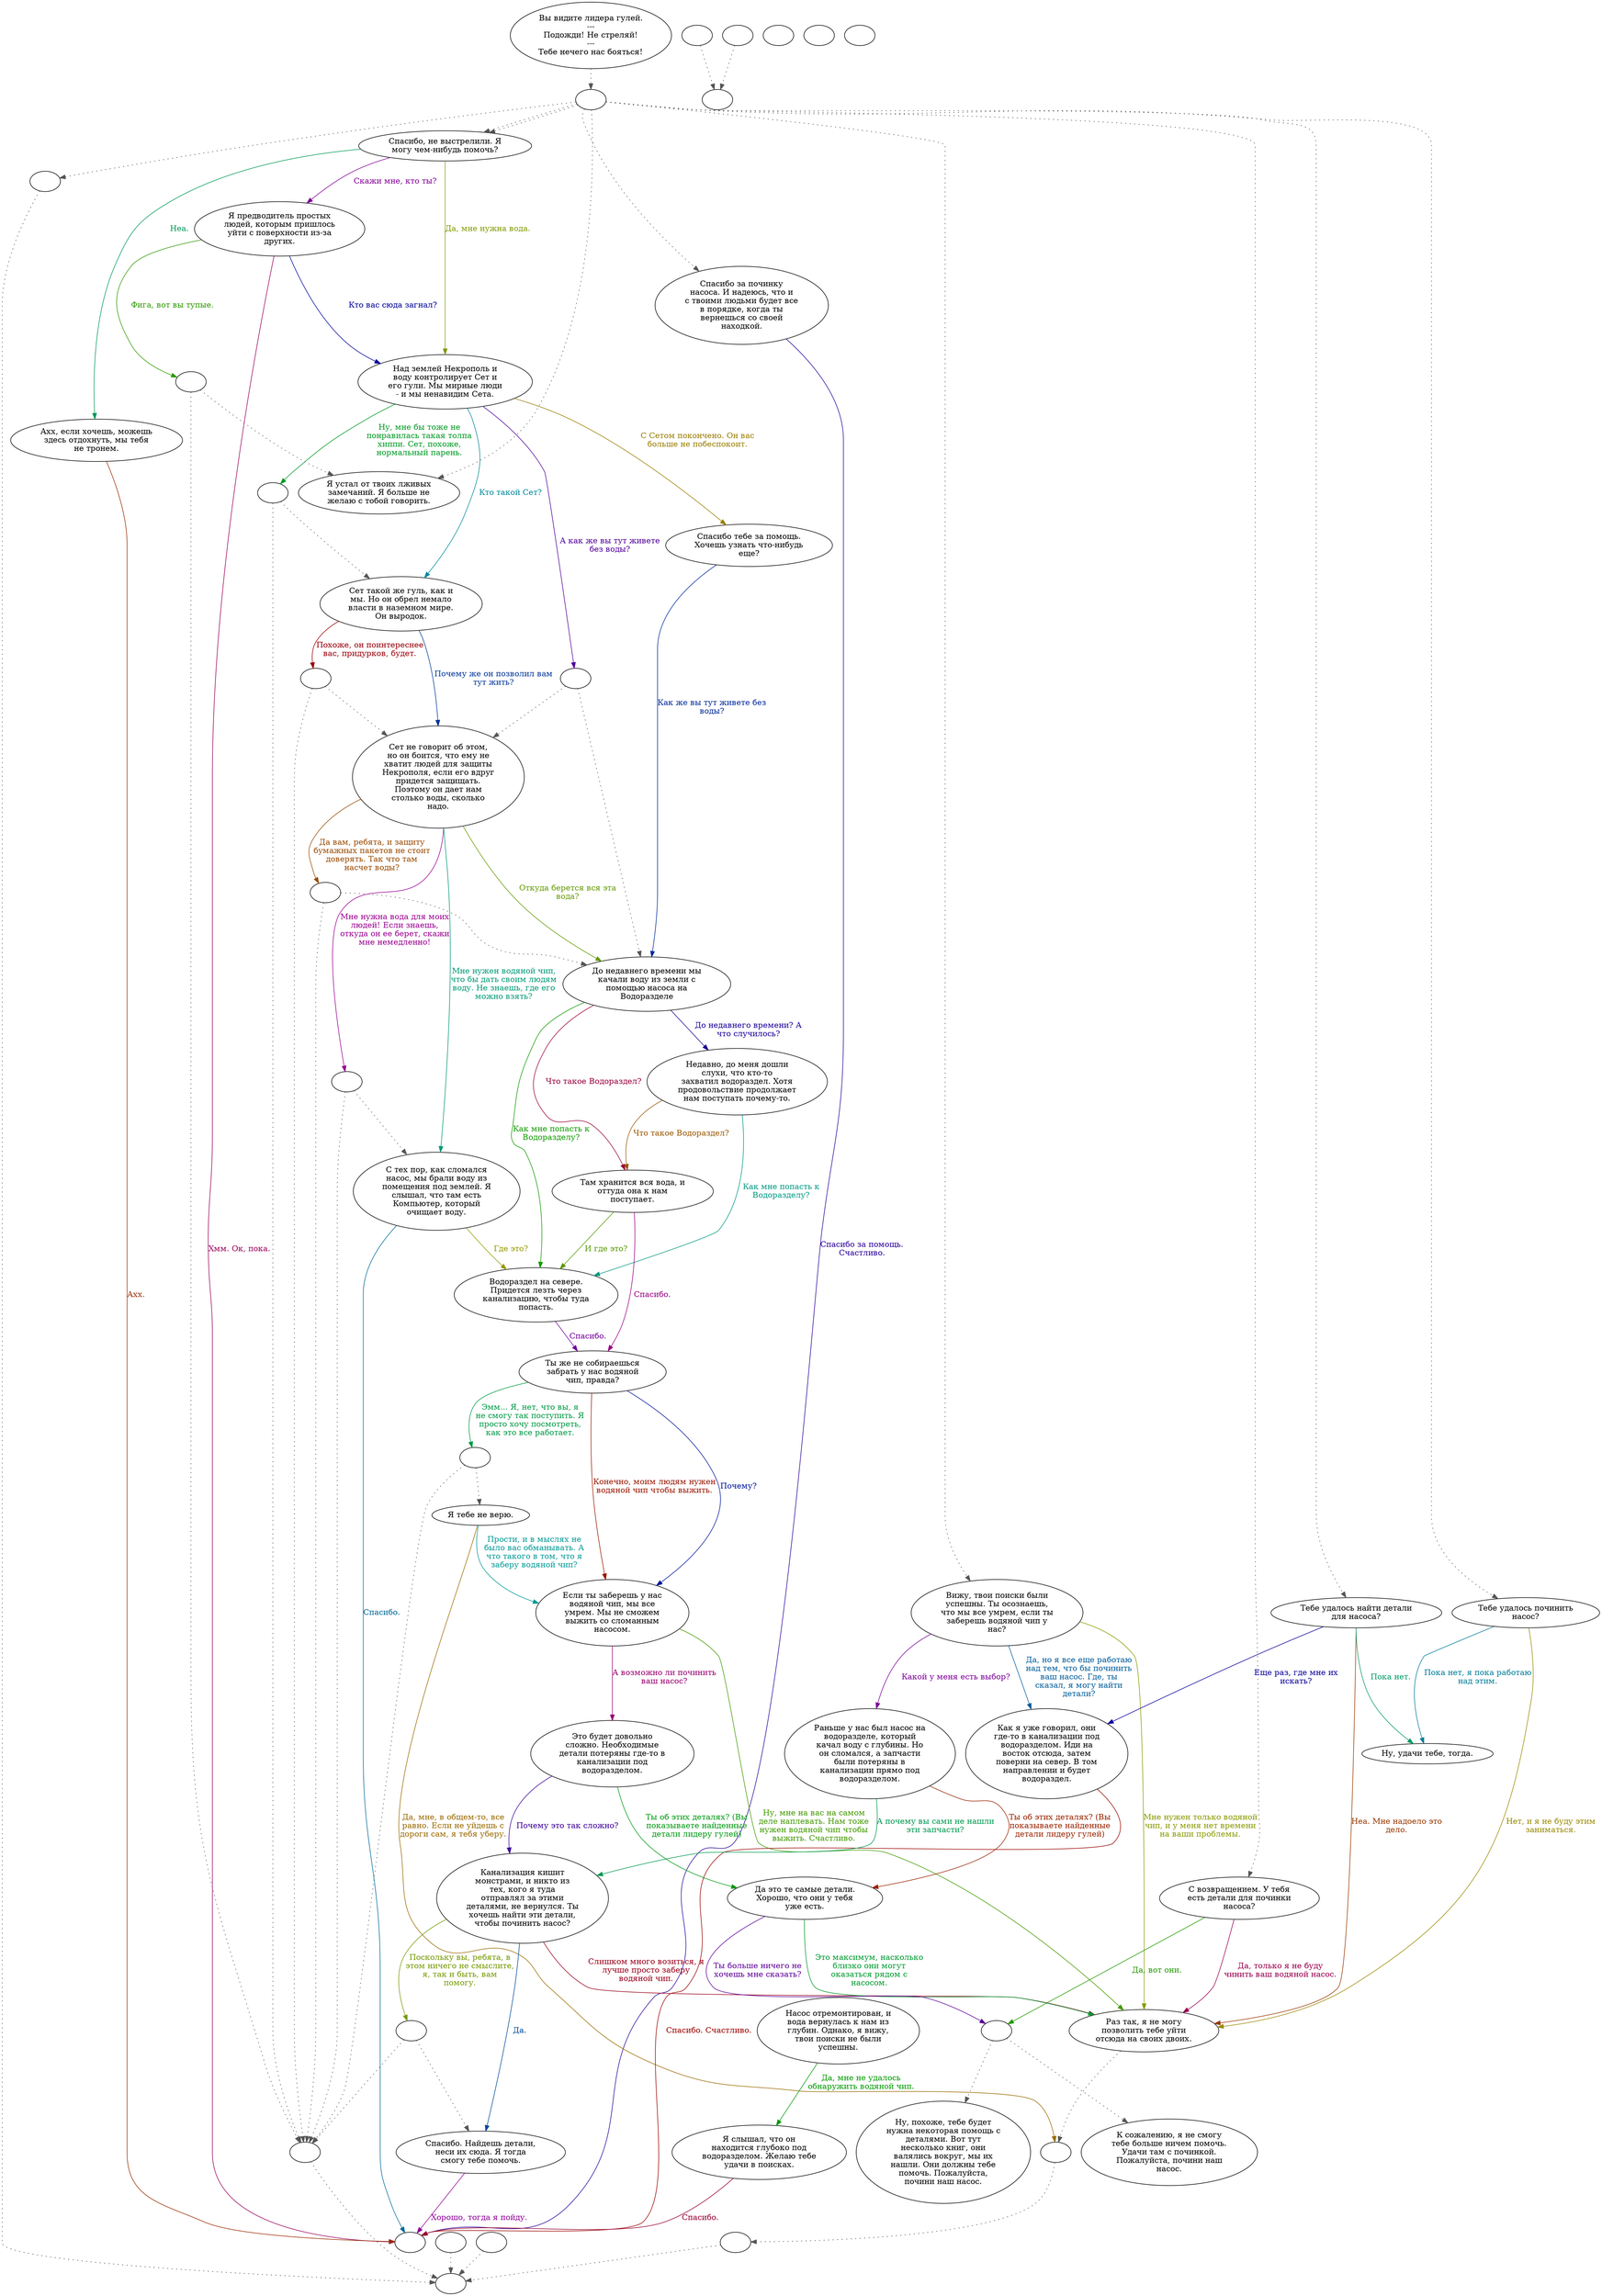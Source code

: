 digraph leader {
  "start" [style=filled       fillcolor="#FFFFFF"       color="#000000"]
  "start" -> "do_dialogue" [style=dotted color="#555555"]
  "start" [label="Вы видите лидера гулей.\n---\nПодожди! Не стреляй!\n---\nТебе нечего нас бояться!"]
  "do_dialogue" [style=filled       fillcolor="#FFFFFF"       color="#000000"]
  "do_dialogue" -> "get_reaction" [style=dotted color="#555555"]
  "do_dialogue" -> "leader30" [style=dotted color="#555555"]
  "do_dialogue" -> "leader26" [style=dotted color="#555555"]
  "do_dialogue" -> "leader20" [style=dotted color="#555555"]
  "do_dialogue" -> "leader29" [style=dotted color="#555555"]
  "do_dialogue" -> "leader18" [style=dotted color="#555555"]
  "do_dialogue" -> "leader16" [style=dotted color="#555555"]
  "do_dialogue" -> "leader00" [style=dotted color="#555555"]
  "do_dialogue" -> "leader00" [style=dotted color="#555555"]
  "do_dialogue" [label=""]
  "leadercbt" [style=filled       fillcolor="#FFFFFF"       color="#000000"]
  "leadercbt" -> "BigDownReact" [style=dotted color="#555555"]
  "leadercbt" [label=""]
  "leaderend" [style=filled       fillcolor="#FFFFFF"       color="#000000"]
  "leaderend" [label=""]
  "leader00" [style=filled       fillcolor="#FFFFFF"       color="#000000"]
  "leader00" [label="Спасибо, не выстрелили. Я\nмогу чем-нибудь помочь?"]
  "leader00" -> "leader04" [label="Да, мне нужна вода." color="#819900" fontcolor="#819900"]
  "leader00" -> "leader03" [label="Скажи мне, кто ты?" color="#840099" fontcolor="#840099"]
  "leader00" -> "leader02" [label="Неа." color="#009957" fontcolor="#009957"]
  "leader02" [style=filled       fillcolor="#FFFFFF"       color="#000000"]
  "leader02" [label="Ахх, если хочешь, можешь\nздесь отдохнуть, мы тебя\nне тронем."]
  "leader02" -> "leaderend" [label="Ахх." color="#992B00" fontcolor="#992B00"]
  "leader03" [style=filled       fillcolor="#FFFFFF"       color="#000000"]
  "leader03" [label="Я предводитель простых\nлюдей, которым пришлось\nуйти с поверхности из-за\nдругих."]
  "leader03" -> "leader04" [label="Кто вас сюда загнал?" color="#000299" fontcolor="#000299"]
  "leader03" -> "leader03a" [label="Фига, вот вы тупые." color="#2F9900" fontcolor="#2F9900"]
  "leader03" -> "leaderend" [label="Хмм. Ок, пока." color="#99005B" fontcolor="#99005B"]
  "leader03a" [style=filled       fillcolor="#FFFFFF"       color="#000000"]
  "leader03a" -> "DownReact" [style=dotted color="#555555"]
  "leader03a" -> "leader30" [style=dotted color="#555555"]
  "leader03a" [label=""]
  "leader04" [style=filled       fillcolor="#FFFFFF"       color="#000000"]
  "leader04" [label="Над землей Некрополь и\nводу контролирует Сет и\nего гули. Мы мирные люди\n- и мы ненавидим Сета."]
  "leader04" -> "leader05" [label="Кто такой Сет?" color="#008899" fontcolor="#008899"]
  "leader04" -> "leader23" [label="С Сетом покончено. Он вас\nбольше не побеспокоит." color="#997D00" fontcolor="#997D00"]
  "leader04" -> "leader04a" [label="А как же вы тут живете\nбез воды?" color="#510099" fontcolor="#510099"]
  "leader04" -> "leader04b" [label="Ну, мне бы тоже не\nпонравилась такая толпа\nхиппи. Сет, похоже,\nнормальный парень." color="#009924" fontcolor="#009924"]
  "leader04a" [style=filled       fillcolor="#FFFFFF"       color="#000000"]
  "leader04a" -> "leader06" [style=dotted color="#555555"]
  "leader04a" -> "leader07" [style=dotted color="#555555"]
  "leader04a" [label=""]
  "leader04b" [style=filled       fillcolor="#FFFFFF"       color="#000000"]
  "leader04b" -> "DownReact" [style=dotted color="#555555"]
  "leader04b" -> "leader05" [style=dotted color="#555555"]
  "leader04b" [label=""]
  "leader05" [style=filled       fillcolor="#FFFFFF"       color="#000000"]
  "leader05" [label="Сет такой же гуль, как и\nмы. Но он обрел немало\nвласти в наземном мире.\nОн выродок."]
  "leader05" -> "leader05a" [label="Похоже, он поинтереснее\nвас, придурков, будет." color="#990009" fontcolor="#990009"]
  "leader05" -> "leader06" [label="Почему же он позволил вам\nтут жить?" color="#003599" fontcolor="#003599"]
  "leader05a" [style=filled       fillcolor="#FFFFFF"       color="#000000"]
  "leader05a" -> "DownReact" [style=dotted color="#555555"]
  "leader05a" -> "leader06" [style=dotted color="#555555"]
  "leader05a" [label=""]
  "leader06" [style=filled       fillcolor="#FFFFFF"       color="#000000"]
  "leader06" [label="Сет не говорит об этом,\nно он боится, что ему не\nхватит людей для защиты\nНекрополя, если его вдруг\nпридется защищать.\nПоэтому он дает нам\nстолько воды, сколько\nнадо."]
  "leader06" -> "leader07" [label="Откуда берется вся эта\nвода?" color="#629900" fontcolor="#629900"]
  "leader06" -> "leader06a" [label="Мне нужна вода для моих\nлюдей! Если знаешь,\nоткуда он ее берет, скажи\nмне немедленно!" color="#99008F" fontcolor="#99008F"]
  "leader06" -> "leader08" [label="Мне нужен водяной чип,\nчто бы дать своим людям\nводу. Не знаешь, где его\nможно взять?" color="#009977" fontcolor="#009977"]
  "leader06" -> "leader06b" [label="Да вам, ребята, и защиту\nбумажных пакетов не стоит\nдоверять. Так что там\nнасчет воды?" color="#994A00" fontcolor="#994A00"]
  "leader06a" [style=filled       fillcolor="#FFFFFF"       color="#000000"]
  "leader06a" -> "DownReact" [style=dotted color="#555555"]
  "leader06a" -> "leader08" [style=dotted color="#555555"]
  "leader06a" [label=""]
  "leader06b" [style=filled       fillcolor="#FFFFFF"       color="#000000"]
  "leader06b" -> "DownReact" [style=dotted color="#555555"]
  "leader06b" -> "leader07" [style=dotted color="#555555"]
  "leader06b" [label=""]
  "leader07" [style=filled       fillcolor="#FFFFFF"       color="#000000"]
  "leader07" [label="До недавнего времени мы\nкачали воду из земли с\nпомощью насоса на\nВодоразделе"]
  "leader07" -> "leader25" [label="До недавнего времени? А\nчто случилось?" color="#1E0099" fontcolor="#1E0099"]
  "leader07" -> "leader09" [label="Как мне попасть к\nВодоразделу?" color="#0F9900" fontcolor="#0F9900"]
  "leader07" -> "leader24" [label="Что такое Водораздел?" color="#99003C" fontcolor="#99003C"]
  "leader08" [style=filled       fillcolor="#FFFFFF"       color="#000000"]
  "leader08" [label="С тех пор, как сломался\nнасос, мы брали воду из\nпомещения под землей. Я\nслышал, что там есть\nКомпьютер, который\nочищает воду."]
  "leader08" -> "leaderend" [label="Спасибо." color="#006899" fontcolor="#006899"]
  "leader08" -> "leader09" [label="Где это?" color="#959900" fontcolor="#959900"]
  "leader09" [style=filled       fillcolor="#FFFFFF"       color="#000000"]
  "leader09" [label="Водораздел на севере.\nПридется лезть через\nканализацию, чтобы туда\nпопасть."]
  "leader09" -> "leader10" [label="Спасибо." color="#700099" fontcolor="#700099"]
  "leader10" [style=filled       fillcolor="#FFFFFF"       color="#000000"]
  "leader10" [label="Ты же не собираешься\nзабрать у нас водяной\nчип, правда?"]
  "leader10" -> "leader10a" [label="Эмм... Я, нет, что вы, я\nне смогу так поступить. Я\nпросто хочу посмотреть,\nкак это все работает." color="#009944" fontcolor="#009944"]
  "leader10" -> "leader11" [label="Конечно, моим людям нужен\nводяной чип чтобы выжить." color="#991700" fontcolor="#991700"]
  "leader10" -> "leader11" [label="Почему?" color="#001699" fontcolor="#001699"]
  "leader10a" [style=filled       fillcolor="#FFFFFF"       color="#000000"]
  "leader10a" -> "DownReact" [style=dotted color="#555555"]
  "leader10a" -> "leader13" [style=dotted color="#555555"]
  "leader10a" [label=""]
  "leader11" [style=filled       fillcolor="#FFFFFF"       color="#000000"]
  "leader11" [label="Если ты заберешь у нас\nводяной чип, мы все\nумрем. Мы не сможем\nвыжить со сломанным\nнасосом."]
  "leader11" -> "leader12" [label="Ну, мне на вас на самом\nделе наплевать. Нам тоже\nнужен водяной чип чтобы\nвыжить. Счастливо." color="#429900" fontcolor="#429900"]
  "leader11" -> "leader14" [label="А возможно ли починить\nваш насос?" color="#99006F" fontcolor="#99006F"]
  "leader12" [style=filled       fillcolor="#FFFFFF"       color="#000000"]
  "leader12" -> "leadercbt" [style=dotted color="#555555"]
  "leader12" [label="Раз так, я не могу\nпозволить тебе уйти\nотсюда на своих двоих."]
  "leader13" [style=filled       fillcolor="#FFFFFF"       color="#000000"]
  "leader13" [label="Я тебе не верю."]
  "leader13" -> "leader11" [label="Прости, и в мыслях не\nбыло вас обманывать. А\nчто такого в том, что я\nзаберу водяной чип?" color="#009996" fontcolor="#009996"]
  "leader13" -> "leadercbt" [label="Да, мне, в общем-то, все\nравно. Если не уйдешь с\nдороги сам, я тебя уберу." color="#996A00" fontcolor="#996A00"]
  "leader14" [style=filled       fillcolor="#FFFFFF"       color="#000000"]
  "leader14" [label="Это будет довольно\nсложно. Необходимые\nдетали потеряны где-то в\nканализации под\nводоразделом."]
  "leader14" -> "leader15" [label="Почему это так сложно?" color="#3D0099" fontcolor="#3D0099"]
  "leader14" -> "leader21" [label="Ты об этих деталях? (Вы\nпоказываете найденные\nдетали лидеру гулей)" color="#009911" fontcolor="#009911"]
  "leader15" [style=filled       fillcolor="#FFFFFF"       color="#000000"]
  "leader15" [label="Канализация кишит\nмонстрами, и никто из\nтех, кого я туда\nотправлял за этими\nдеталями, не вернулся. Ты\nхочешь найти эти детали,\nчтобы починить насос?"]
  "leader15" -> "leader12" [label="Слишком много возиться, я\nлучше просто заберу\nводяной чип." color="#99001C" fontcolor="#99001C"]
  "leader15" -> "leader15b" [label="Да." color="#004999" fontcolor="#004999"]
  "leader15" -> "leader15a" [label="Поскольку вы, ребята, в\nэтом ничего не смыслите,\nя, так и быть, вам\nпомогу." color="#759900" fontcolor="#759900"]
  "leader15a" [style=filled       fillcolor="#FFFFFF"       color="#000000"]
  "leader15a" -> "DownReact" [style=dotted color="#555555"]
  "leader15a" -> "leader15b" [style=dotted color="#555555"]
  "leader15a" [label=""]
  "leader15b" [style=filled       fillcolor="#FFFFFF"       color="#000000"]
  "leader15b" [label="Спасибо. Найдешь детали,\nнеси их сюда. Я тогда\nсмогу тебе помочь."]
  "leader15b" -> "leaderend" [label="Хорошо, тогда я пойду." color="#900099" fontcolor="#900099"]
  "leader16" [style=filled       fillcolor="#FFFFFF"       color="#000000"]
  "leader16" [label="Тебе удалось найти детали\nдля насоса?"]
  "leader16" -> "leader17" [label="Пока нет." color="#009963" fontcolor="#009963"]
  "leader16" -> "leader12" [label="Неа. Мне надоело это\nдело." color="#993700" fontcolor="#993700"]
  "leader16" -> "leader22" [label="Еще раз, где мне их\nискать?" color="#0A0099" fontcolor="#0A0099"]
  "leader17" [style=filled       fillcolor="#FFFFFF"       color="#000000"]
  "leader17" [label="Ну, удачи тебе, тогда."]
  "leader18" [style=filled       fillcolor="#FFFFFF"       color="#000000"]
  "leader18" [label="С возвращением. У тебя\nесть детали для починки\nнасоса?"]
  "leader18" -> "leader19" [label="Да, вот они." color="#239900" fontcolor="#239900"]
  "leader18" -> "leader12" [label="Да, только я не буду\nчинить ваш водяной насос." color="#99004F" fontcolor="#99004F"]
  "leader19" [style=filled       fillcolor="#FFFFFF"       color="#000000"]
  "leader19" -> "leader19a" [style=dotted color="#555555"]
  "leader19" -> "leader19b" [style=dotted color="#555555"]
  "leader19" [label=""]
  "leader19a" [style=filled       fillcolor="#FFFFFF"       color="#000000"]
  "leader19a" [label="Ну, похоже, тебе будет\nнужна некоторая помощь с\nдеталями. Вот тут\nнесколько книг, они\nвалялись вокруг, мы их\nнашли. Они должны тебе\nпомочь. Пожалуйста,\nпочини наш насос."]
  "leader19b" [style=filled       fillcolor="#FFFFFF"       color="#000000"]
  "leader19b" [label="К сожалению, я не смогу\nтебе больше ничем помочь.\nУдачи там с починкой.\nПожалуйста, почини наш\nнасос."]
  "leader20" [style=filled       fillcolor="#FFFFFF"       color="#000000"]
  "leader20" [label="Тебе удалось починить\nнасос?"]
  "leader20" -> "leader17" [label="Пока нет, я пока работаю\nнад этим." color="#007C99" fontcolor="#007C99"]
  "leader20" -> "leader12" [label="Нет, и я не буду этим\nзаниматься." color="#998900" fontcolor="#998900"]
  "leader21" [style=filled       fillcolor="#FFFFFF"       color="#000000"]
  "leader21" [label="Да это те самые детали.\nХорошо, что они у тебя\nуже есть."]
  "leader21" -> "leader19" [label="Ты больше ничего не\nхочешь мне сказать?" color="#5D0099" fontcolor="#5D0099"]
  "leader21" -> "leader12" [label="Это максимум, насколько\nблизко они могут\nоказаться рядом с\nнасосом." color="#009930" fontcolor="#009930"]
  "leader22" [style=filled       fillcolor="#FFFFFF"       color="#000000"]
  "leader22" [label="Как я уже говорил, они\nгде-то в канализации под\nводоразделом. Иди на\nвосток отсюда, затем\nповерни на север. В том\nнаправлении и будет\nводораздел."]
  "leader22" -> "leaderend" [label="Спасибо. Счастливо." color="#990300" fontcolor="#990300"]
  "leader23" [style=filled       fillcolor="#FFFFFF"       color="#000000"]
  "leader23" [label="Спасибо тебе за помощь.\nХочешь узнать что-нибудь\nеще?"]
  "leader23" -> "leader07" [label="Как же вы тут живете без\nводы?" color="#002999" fontcolor="#002999"]
  "leader24" [style=filled       fillcolor="#FFFFFF"       color="#000000"]
  "leader24" [label="Там хранится вся вода, и\nоттуда она к нам\nпоступает."]
  "leader24" -> "leader09" [label="И где это?" color="#569900" fontcolor="#569900"]
  "leader24" -> "leader10" [label="Спасибо." color="#990082" fontcolor="#990082"]
  "leader25" [style=filled       fillcolor="#FFFFFF"       color="#000000"]
  "leader25" [label="Недавно, до меня дошли\nслухи, что кто-то\nзахватил водораздел. Хотя\nпродовольствие продолжает\nнам поступать почему-то."]
  "leader25" -> "leader09" [label="Как мне попасть к\nВодоразделу?" color="#009983" fontcolor="#009983"]
  "leader25" -> "leader24" [label="Что такое Водораздел?" color="#995600" fontcolor="#995600"]
  "leader26" [style=filled       fillcolor="#FFFFFF"       color="#000000"]
  "leader26" [label="Спасибо за починку\nнасоса. И надеюсь, что и\nс твоими людьми будет все\nв порядке, когда ты\nвернешься со своей\nнаходкой."]
  "leader26" -> "leaderend" [label="Спасибо за помощь.\nСчастливо." color="#2A0099" fontcolor="#2A0099"]
  "leader27" [style=filled       fillcolor="#FFFFFF"       color="#000000"]
  "leader27" [label="Насос отремонтирован, и\nвода вернулась к нам из\nглубин. Однако, я вижу,\nтвои поиски не были\nуспешны."]
  "leader27" -> "leader28" [label="Да, мне не удалось\nобнаружить водяной чип." color="#039900" fontcolor="#039900"]
  "leader28" [style=filled       fillcolor="#FFFFFF"       color="#000000"]
  "leader28" [label="Я слышал, что он\nнаходится глубоко под\nводоразделом. Желаю тебе\nудачи в поисках."]
  "leader28" -> "leaderend" [label="Спасибо." color="#990030" fontcolor="#990030"]
  "leader29" [style=filled       fillcolor="#FFFFFF"       color="#000000"]
  "leader29" [label="Вижу, твои поиски были\nуспешны. Ты осознаешь,\nчто мы все умрем, если ты\nзаберешь водяной чип у\nнас?"]
  "leader29" -> "leader22" [label="Да, но я все еще работаю\nнад тем, что бы починить\nваш насос. Где, ты\nсказал, я могу найти\nдетали?" color="#005C99" fontcolor="#005C99"]
  "leader29" -> "leader12" [label="Мне нужен только водяной\nчип, и у меня нет времени\nна ваши проблемы." color="#899900" fontcolor="#899900"]
  "leader29" -> "leader31" [label="Какой у меня есть выбор?" color="#7C0099" fontcolor="#7C0099"]
  "leader30" [style=filled       fillcolor="#FFFFFF"       color="#000000"]
  "leader30" [label="Я устал от твоих лживых\nзамечаний. Я больше не\nжелаю с тобой говорить."]
  "leader31" [style=filled       fillcolor="#FFFFFF"       color="#000000"]
  "leader31" [label="Раньше у нас был насос на\nводоразделе, который\nкачал воду с глубины. Но\nон сломался, а запчасти\nбыли потеряны в\nканализации прямо под\nводоразделом."]
  "leader31" -> "leader15" [label="А почему вы сами не нашли\nэти запчасти?" color="#009950" fontcolor="#009950"]
  "leader31" -> "leader21" [label="Ты об этих деталях? (Вы\nпоказываете найденные\nдетали лидеру гулей)" color="#992300" fontcolor="#992300"]
  "get_reaction" [style=filled       fillcolor="#FFFFFF"       color="#000000"]
  "get_reaction" -> "ReactToLevel" [style=dotted color="#555555"]
  "get_reaction" [label=""]
  "ReactToLevel" [style=filled       fillcolor="#FFFFFF"       color="#000000"]
  "ReactToLevel" [label=""]
  "LevelToReact" [style=filled       fillcolor="#FFFFFF"       color="#000000"]
  "LevelToReact" [label=""]
  "UpReact" [style=filled       fillcolor="#FFFFFF"       color="#000000"]
  "UpReact" -> "ReactToLevel" [style=dotted color="#555555"]
  "UpReact" [label=""]
  "DownReact" [style=filled       fillcolor="#FFFFFF"       color="#000000"]
  "DownReact" -> "ReactToLevel" [style=dotted color="#555555"]
  "DownReact" [label=""]
  "BottomReact" [style=filled       fillcolor="#FFFFFF"       color="#000000"]
  "BottomReact" [label=""]
  "TopReact" [style=filled       fillcolor="#FFFFFF"       color="#000000"]
  "TopReact" [label=""]
  "BigUpReact" [style=filled       fillcolor="#FFFFFF"       color="#000000"]
  "BigUpReact" -> "ReactToLevel" [style=dotted color="#555555"]
  "BigUpReact" [label=""]
  "BigDownReact" [style=filled       fillcolor="#FFFFFF"       color="#000000"]
  "BigDownReact" -> "ReactToLevel" [style=dotted color="#555555"]
  "BigDownReact" [label=""]
  "UpReactLevel" [style=filled       fillcolor="#FFFFFF"       color="#000000"]
  "UpReactLevel" -> "LevelToReact" [style=dotted color="#555555"]
  "UpReactLevel" [label=""]
  "DownReactLevel" [style=filled       fillcolor="#FFFFFF"       color="#000000"]
  "DownReactLevel" -> "LevelToReact" [style=dotted color="#555555"]
  "DownReactLevel" [label=""]
  "Goodbyes" [style=filled       fillcolor="#FFFFFF"       color="#000000"]
  "Goodbyes" [label=""]
}